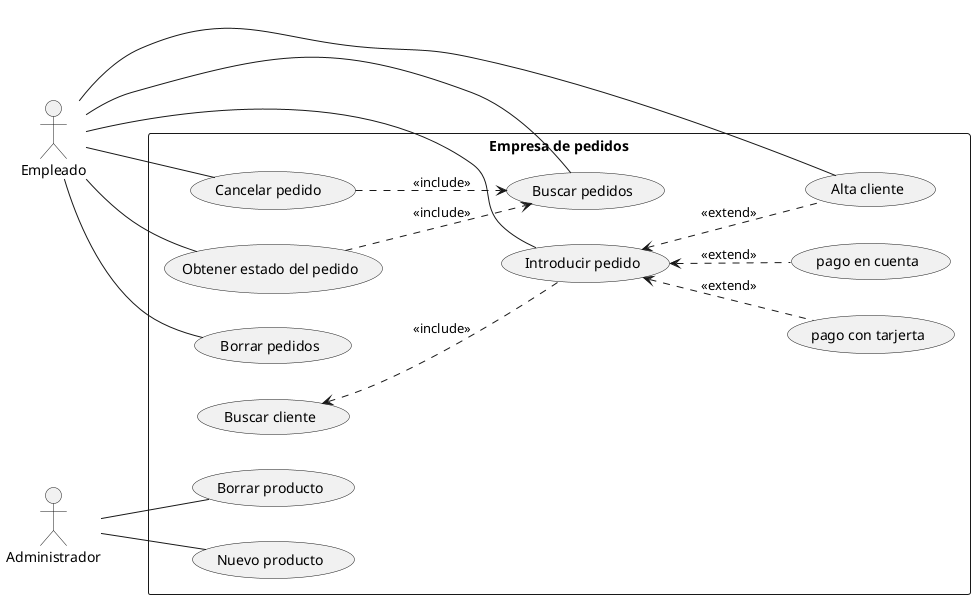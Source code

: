 @startuml
left to right direction
actor Empleado as e
actor Administrador as a
rectangle "Empresa de pedidos"{
    usecase "Introducir pedido" as int
    usecase "Cancelar pedido " as cp
    usecase "Obtener estado del pedido" as estate
    usecase "Borrar pedidos" as borrar
    usecase "Buscar pedidos" as bp
    usecase "Alta cliente" as alta
    usecase "Buscar cliente" as bc

    usecase "Nuevo producto" as new
    usecase "Borrar producto" as bprod

    usecase "pago con tarjerta" as pt
    usecase "pago en cuenta" as pc
}

e -- int
e -- cp
e -- estate
e -- borrar
e -- bp
e -- alta


a -- new
a -- bprod

int <.. alta : <<extend>>
int <.. pt : <<extend>>
int <.. pc : <<extend>>
bc <.. int : <<include>>
estate ..> bp : <<include>>
cp ..> bp : <<include>>

@enduml